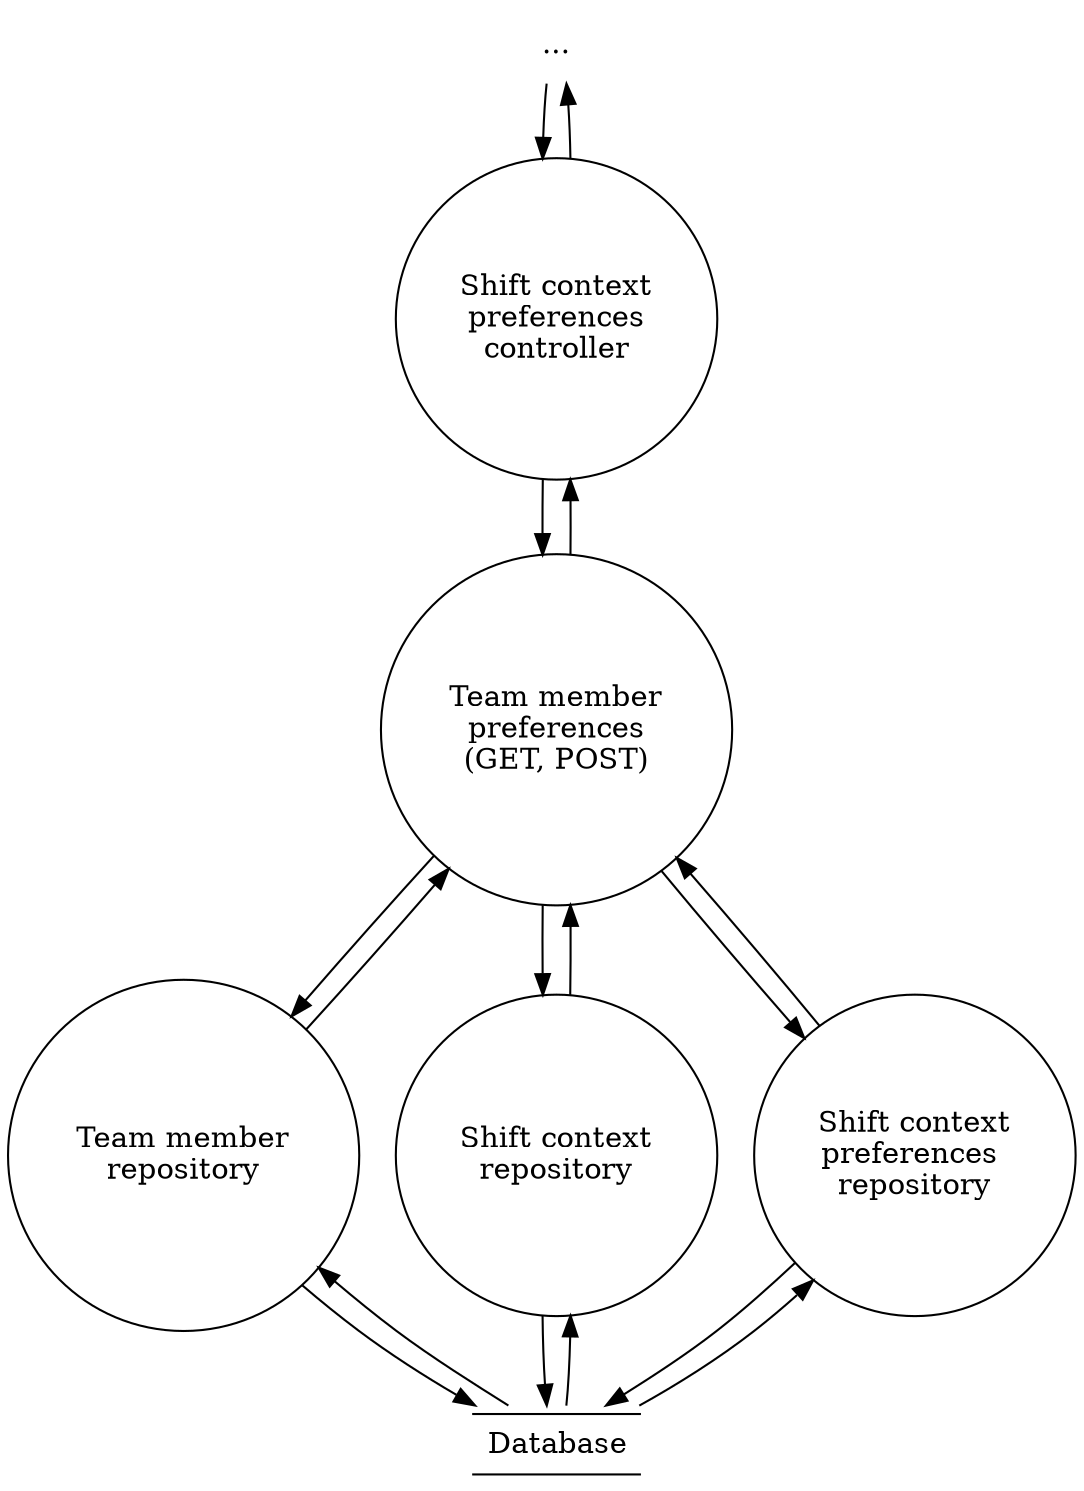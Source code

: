 digraph data_flow_diagram {
    node [ shape = circle ]

    "..." [ shape = none ]
    
    "..." -> "Shift context\npreferences\ncontroller" -> "..."
    
    "Shift context\npreferences\ncontroller" -> {
        "Team member\npreferences\n(GET, POST)"
    } -> "Shift context\npreferences\ncontroller"
    
    subgraph repositories {
        rank = same
        
        "Team member\nrepository"
        "Shift context\nrepository"
        "Shift context\npreferences \nrepository"
    }
    
    "Team member\npreferences\n(GET, POST)" -> {
        "Team member\nrepository"
        "Shift context\nrepository"
        "Shift context\npreferences \nrepository"
    } -> "Team member\npreferences\n(GET, POST)"
    
    Database [
        label = <
            <TABLE BORDER="1" SIDES="TB" CELLBORDER="0" CELLPADDING="6" CELLSPACING="0">
                <TR><TD>Database</TD></TR>
            </TABLE>
        >,
        shape = none ]
    
    Database -> {
        "Team member\nrepository"
        "Shift context\nrepository"
        "Shift context\npreferences \nrepository"
    } -> Database
}
